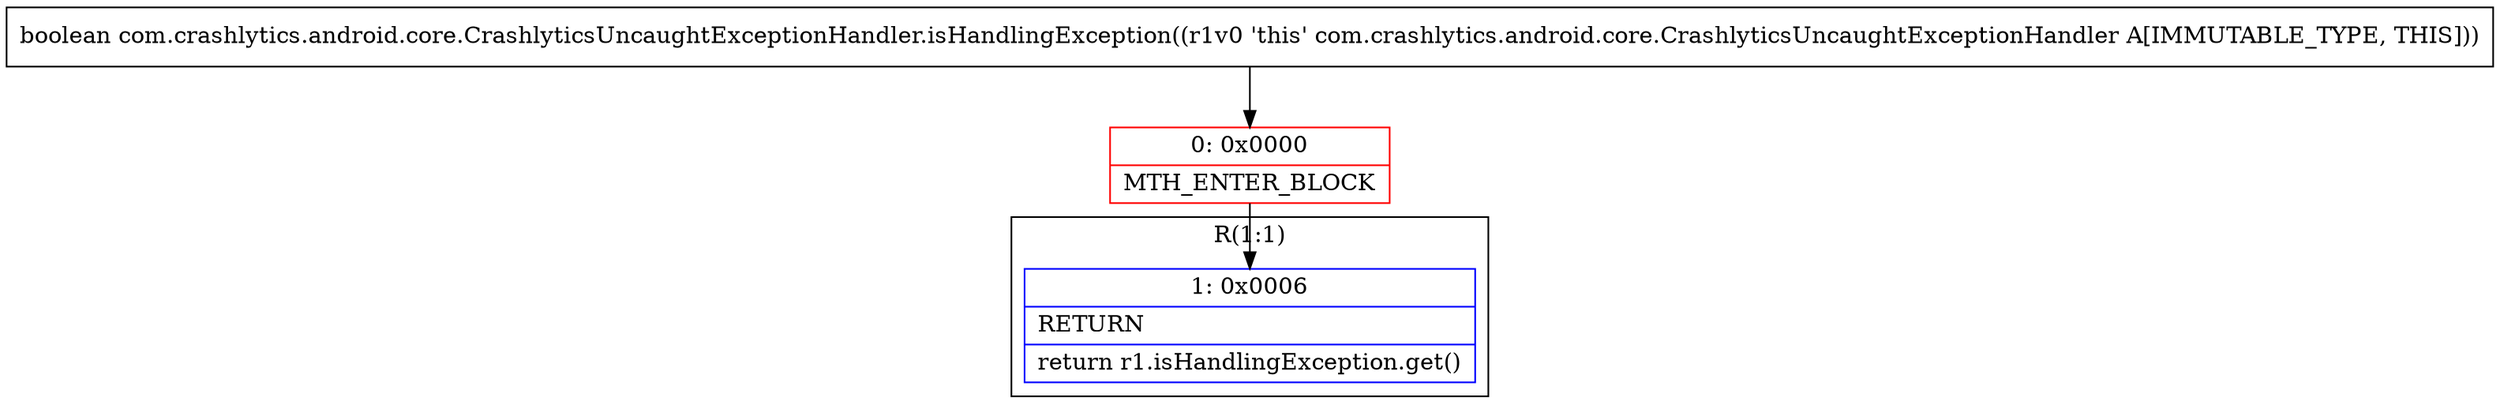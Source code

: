 digraph "CFG forcom.crashlytics.android.core.CrashlyticsUncaughtExceptionHandler.isHandlingException()Z" {
subgraph cluster_Region_1012625342 {
label = "R(1:1)";
node [shape=record,color=blue];
Node_1 [shape=record,label="{1\:\ 0x0006|RETURN\l|return r1.isHandlingException.get()\l}"];
}
Node_0 [shape=record,color=red,label="{0\:\ 0x0000|MTH_ENTER_BLOCK\l}"];
MethodNode[shape=record,label="{boolean com.crashlytics.android.core.CrashlyticsUncaughtExceptionHandler.isHandlingException((r1v0 'this' com.crashlytics.android.core.CrashlyticsUncaughtExceptionHandler A[IMMUTABLE_TYPE, THIS])) }"];
MethodNode -> Node_0;
Node_0 -> Node_1;
}

